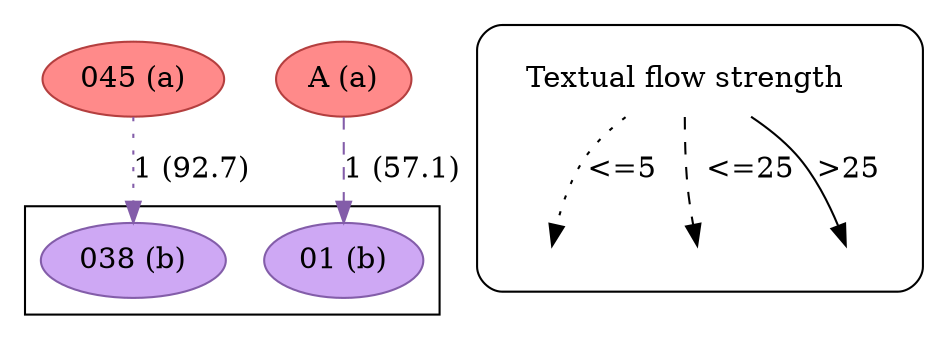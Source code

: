 strict digraph  {
	node [label="\N"];
	subgraph cluster_reading {
		038		 [color="#835da9",
			fillcolor="#CEA8F4",
			label="038 (b)",
			style=filled];
		01		 [color="#835da9",
			fillcolor="#CEA8F4",
			label="01 (b)",
			style=filled];
	}
	subgraph cluster_legend {
		graph [style=rounded];
		leg_s		 [label="Textual flow strength",
			shape=plaintext];
		leg_e1		 [fixedsize=True,
			height=0.2,
			label="",
			style=invis];
		leg_s -> leg_e1		 [label="<=5  ",
			style=dotted];
		leg_e2		 [fixedsize=True,
			height=0.2,
			label="",
			style=invis];
		leg_s -> leg_e2		 [label="  <=25",
			style=dashed];
		leg_e3		 [fixedsize=True,
			height=0.2,
			label="",
			style=invis];
		leg_s -> leg_e3		 [label=">25",
			style=solid];
	}
	045	 [color="#b43f3f",
		fillcolor="#FF8A8A",
		label="045 (a)",
		style=filled];
	045 -> 038	 [color="#835da9",
		label="1 (92.7)",
		style=dotted];
	A	 [color="#b43f3f",
		fillcolor="#FF8A8A",
		label="A (a)",
		style=filled];
	A -> 01	 [color="#835da9",
		label="1 (57.1)",
		style=dashed];
}
